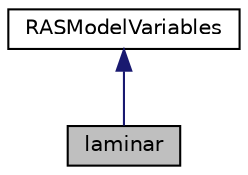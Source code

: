 digraph "laminar"
{
  bgcolor="transparent";
  edge [fontname="Helvetica",fontsize="10",labelfontname="Helvetica",labelfontsize="10"];
  node [fontname="Helvetica",fontsize="10",shape=record];
  Node1 [label="laminar",height=0.2,width=0.4,color="black", fillcolor="grey75", style="filled" fontcolor="black"];
  Node2 -> Node1 [dir="back",color="midnightblue",fontsize="10",style="solid",fontname="Helvetica"];
  Node2 [label="RASModelVariables",height=0.2,width=0.4,color="black",URL="$classFoam_1_1incompressible_1_1RASModelVariables.html",tooltip="Abstract base class for objective functions. No point in making this runTime selectable since its chi..."];
}
